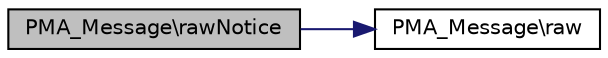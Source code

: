 digraph G
{
  edge [fontname="Helvetica",fontsize="10",labelfontname="Helvetica",labelfontsize="10"];
  node [fontname="Helvetica",fontsize="10",shape=record];
  rankdir="LR";
  Node1 [label="PMA_Message\\rawNotice",height=0.2,width=0.4,color="black", fillcolor="grey75", style="filled" fontcolor="black"];
  Node1 -> Node2 [color="midnightblue",fontsize="10",style="solid",fontname="Helvetica"];
  Node2 [label="PMA_Message\\raw",height=0.2,width=0.4,color="black", fillcolor="white", style="filled",URL="$classPMA__Message.html#ab2bf59f6a8e3db8f4d74167b51ee897b",tooltip="get PMA_Message with customized content"];
}
